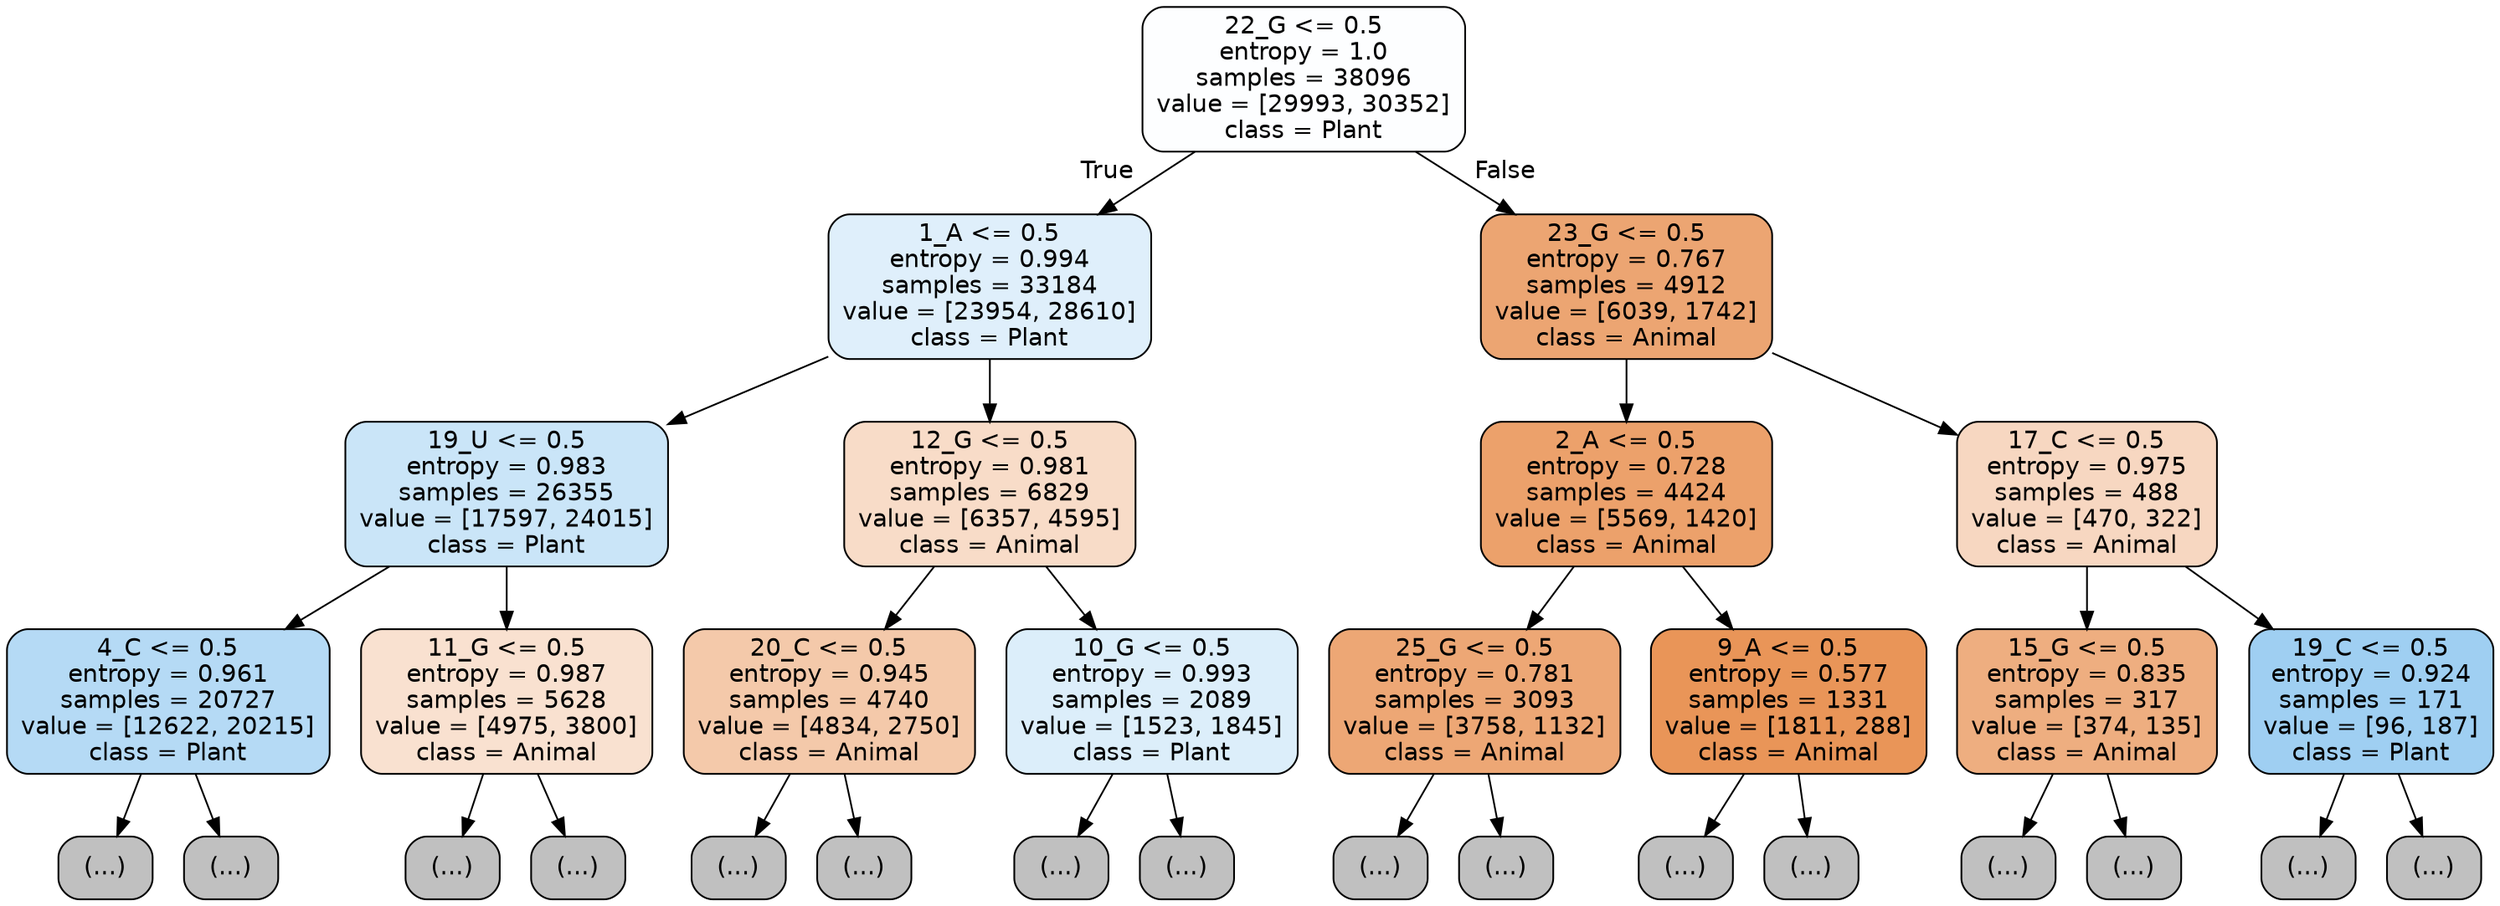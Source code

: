 digraph Tree {
node [shape=box, style="filled, rounded", color="black", fontname="helvetica"] ;
edge [fontname="helvetica"] ;
0 [label="22_G <= 0.5\nentropy = 1.0\nsamples = 38096\nvalue = [29993, 30352]\nclass = Plant", fillcolor="#fdfeff"] ;
1 [label="1_A <= 0.5\nentropy = 0.994\nsamples = 33184\nvalue = [23954, 28610]\nclass = Plant", fillcolor="#dfeffb"] ;
0 -> 1 [labeldistance=2.5, labelangle=45, headlabel="True"] ;
2 [label="19_U <= 0.5\nentropy = 0.983\nsamples = 26355\nvalue = [17597, 24015]\nclass = Plant", fillcolor="#cae5f8"] ;
1 -> 2 ;
3 [label="4_C <= 0.5\nentropy = 0.961\nsamples = 20727\nvalue = [12622, 20215]\nclass = Plant", fillcolor="#b5daf5"] ;
2 -> 3 ;
4 [label="(...)", fillcolor="#C0C0C0"] ;
3 -> 4 ;
6313 [label="(...)", fillcolor="#C0C0C0"] ;
3 -> 6313 ;
8330 [label="11_G <= 0.5\nentropy = 0.987\nsamples = 5628\nvalue = [4975, 3800]\nclass = Animal", fillcolor="#f9e1d0"] ;
2 -> 8330 ;
8331 [label="(...)", fillcolor="#C0C0C0"] ;
8330 -> 8331 ;
10442 [label="(...)", fillcolor="#C0C0C0"] ;
8330 -> 10442 ;
11219 [label="12_G <= 0.5\nentropy = 0.981\nsamples = 6829\nvalue = [6357, 4595]\nclass = Animal", fillcolor="#f8dcc8"] ;
1 -> 11219 ;
11220 [label="20_C <= 0.5\nentropy = 0.945\nsamples = 4740\nvalue = [4834, 2750]\nclass = Animal", fillcolor="#f4c9aa"] ;
11219 -> 11220 ;
11221 [label="(...)", fillcolor="#C0C0C0"] ;
11220 -> 11221 ;
13280 [label="(...)", fillcolor="#C0C0C0"] ;
11220 -> 13280 ;
13851 [label="10_G <= 0.5\nentropy = 0.993\nsamples = 2089\nvalue = [1523, 1845]\nclass = Plant", fillcolor="#dceefa"] ;
11219 -> 13851 ;
13852 [label="(...)", fillcolor="#C0C0C0"] ;
13851 -> 13852 ;
14587 [label="(...)", fillcolor="#C0C0C0"] ;
13851 -> 14587 ;
14820 [label="23_G <= 0.5\nentropy = 0.767\nsamples = 4912\nvalue = [6039, 1742]\nclass = Animal", fillcolor="#eca572"] ;
0 -> 14820 [labeldistance=2.5, labelangle=-45, headlabel="False"] ;
14821 [label="2_A <= 0.5\nentropy = 0.728\nsamples = 4424\nvalue = [5569, 1420]\nclass = Animal", fillcolor="#eca16b"] ;
14820 -> 14821 ;
14822 [label="25_G <= 0.5\nentropy = 0.781\nsamples = 3093\nvalue = [3758, 1132]\nclass = Animal", fillcolor="#eda775"] ;
14821 -> 14822 ;
14823 [label="(...)", fillcolor="#C0C0C0"] ;
14822 -> 14823 ;
16150 [label="(...)", fillcolor="#C0C0C0"] ;
14822 -> 16150 ;
16187 [label="9_A <= 0.5\nentropy = 0.577\nsamples = 1331\nvalue = [1811, 288]\nclass = Animal", fillcolor="#e99558"] ;
14821 -> 16187 ;
16188 [label="(...)", fillcolor="#C0C0C0"] ;
16187 -> 16188 ;
16535 [label="(...)", fillcolor="#C0C0C0"] ;
16187 -> 16535 ;
16650 [label="17_C <= 0.5\nentropy = 0.975\nsamples = 488\nvalue = [470, 322]\nclass = Animal", fillcolor="#f7d7c1"] ;
14820 -> 16650 ;
16651 [label="15_G <= 0.5\nentropy = 0.835\nsamples = 317\nvalue = [374, 135]\nclass = Animal", fillcolor="#eeae80"] ;
16650 -> 16651 ;
16652 [label="(...)", fillcolor="#C0C0C0"] ;
16651 -> 16652 ;
16779 [label="(...)", fillcolor="#C0C0C0"] ;
16651 -> 16779 ;
16790 [label="19_C <= 0.5\nentropy = 0.924\nsamples = 171\nvalue = [96, 187]\nclass = Plant", fillcolor="#9fcff2"] ;
16650 -> 16790 ;
16791 [label="(...)", fillcolor="#C0C0C0"] ;
16790 -> 16791 ;
16838 [label="(...)", fillcolor="#C0C0C0"] ;
16790 -> 16838 ;
}
